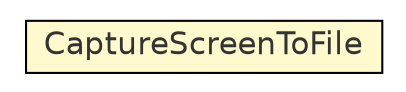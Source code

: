 #!/usr/local/bin/dot
#
# Class diagram 
# Generated by UmlGraph version 4.8 (http://www.spinellis.gr/sw/umlgraph)
#

digraph G {
	edge [fontname="Helvetica",fontsize=10,labelfontname="Helvetica",labelfontsize=10];
	node [fontname="Helvetica",fontsize=10,shape=plaintext];
	rankdir=LR;
	ranksep=1;
	// com.xuggle.mediatool.demos.CaptureScreenToFile
	c16628 [label=<<table border="0" cellborder="1" cellspacing="0" cellpadding="2" port="p" bgcolor="lemonChiffon" href="./CaptureScreenToFile.html">
		<tr><td><table border="0" cellspacing="0" cellpadding="1">
			<tr><td> CaptureScreenToFile </td></tr>
		</table></td></tr>
		</table>>, fontname="Helvetica", fontcolor="grey20", fontsize=15.0];
}

